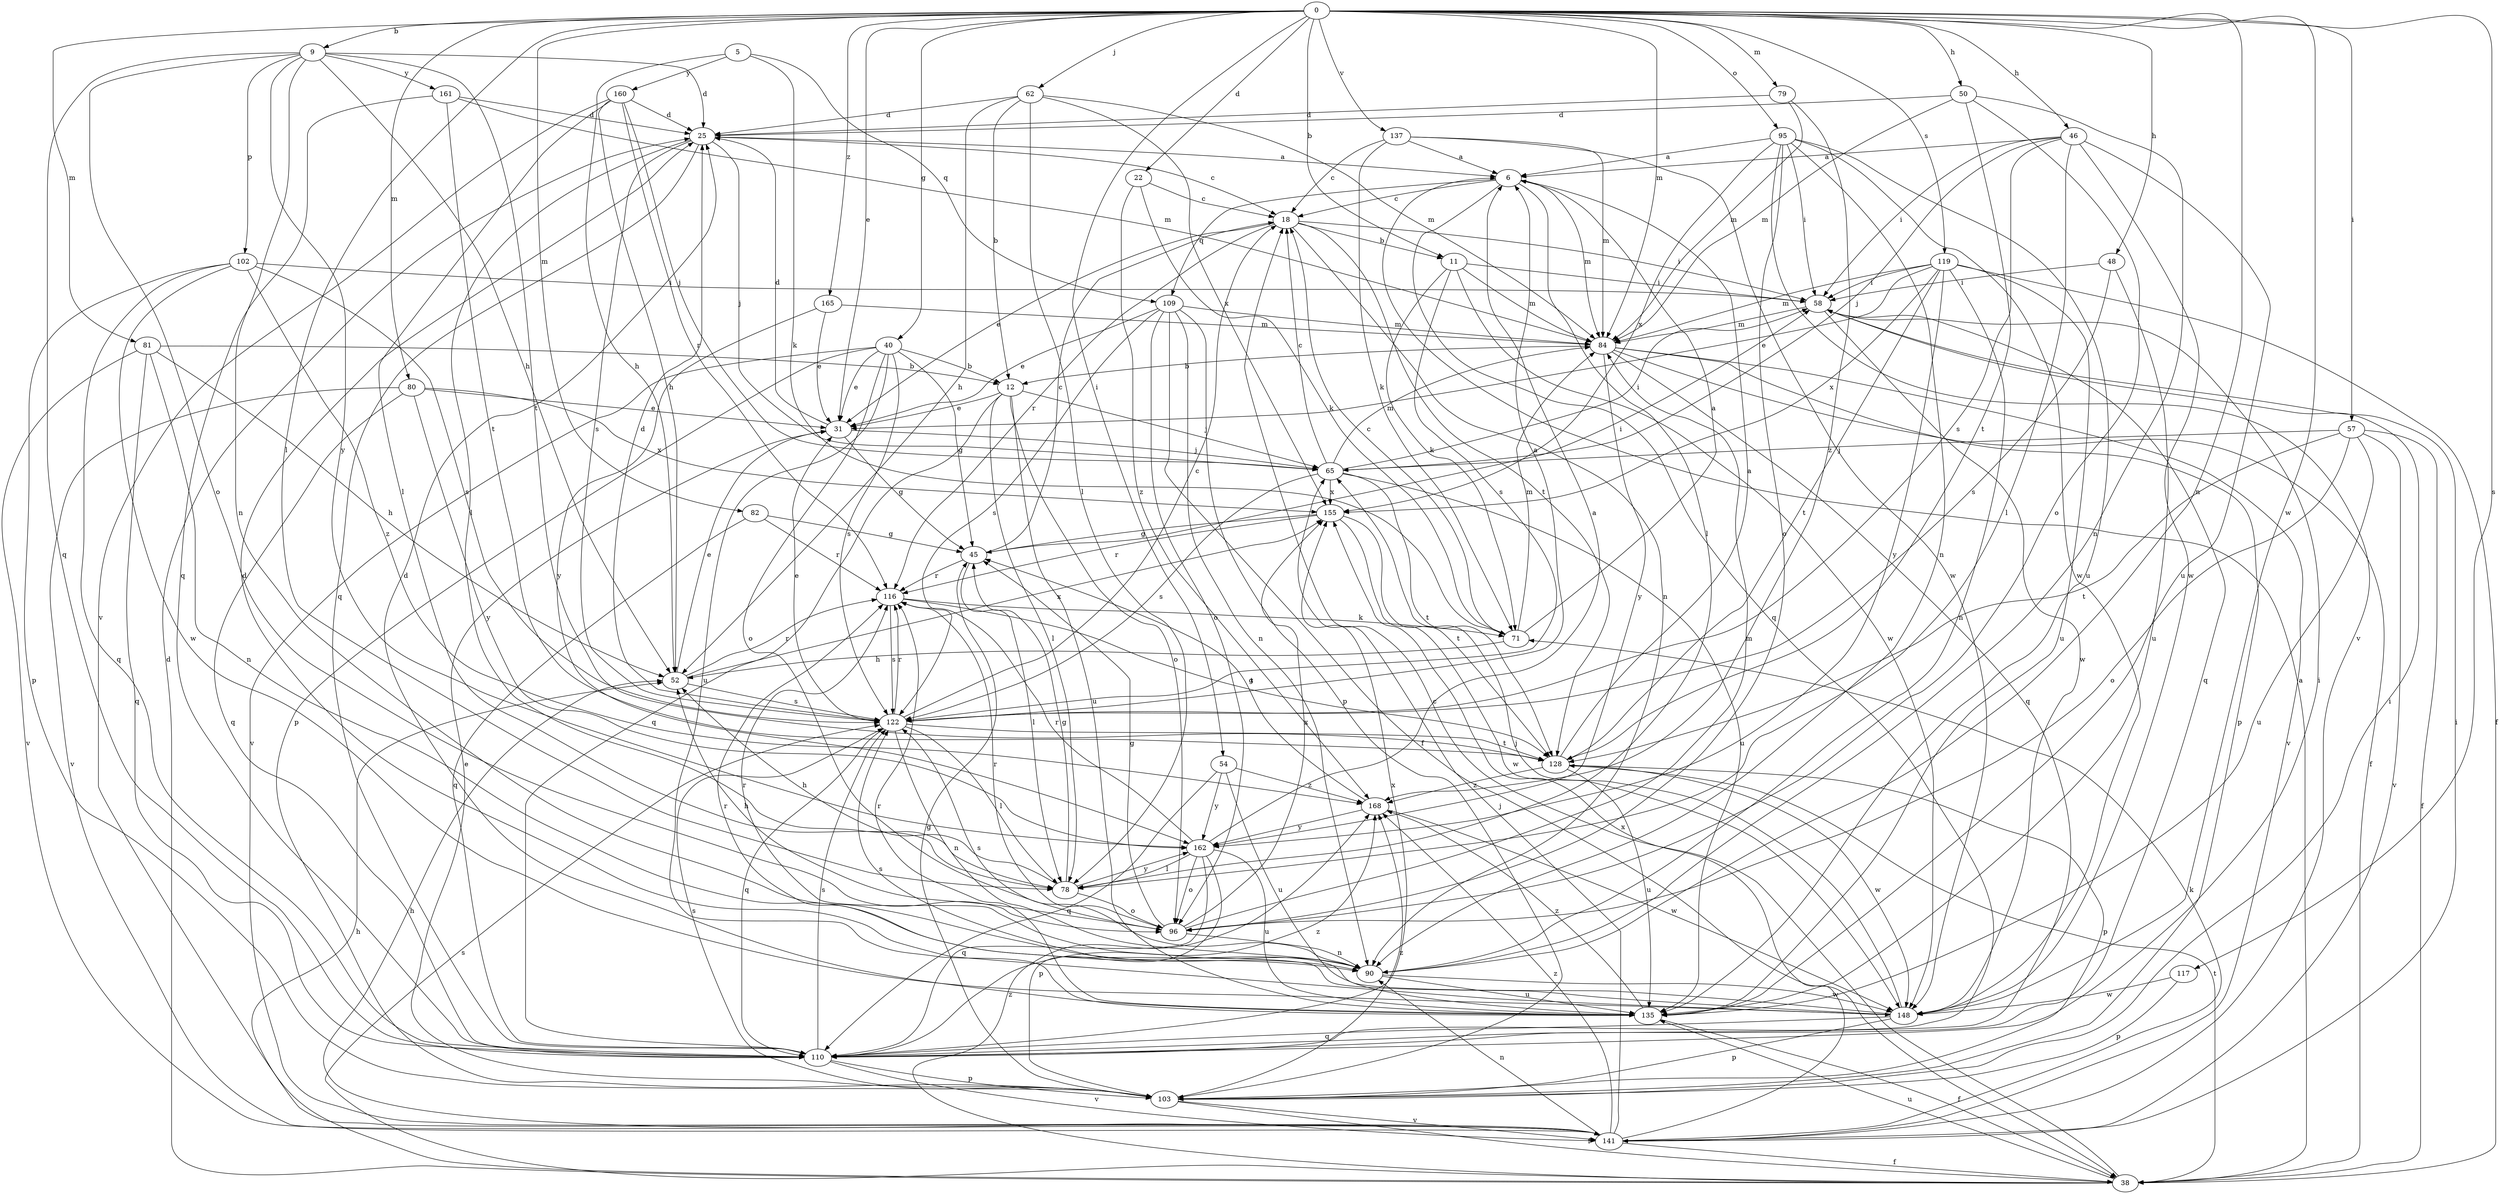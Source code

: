strict digraph  {
0;
5;
6;
9;
11;
12;
18;
22;
25;
31;
38;
40;
45;
46;
48;
50;
52;
54;
57;
58;
62;
65;
71;
78;
79;
80;
81;
82;
84;
90;
95;
96;
102;
103;
109;
110;
116;
117;
119;
122;
128;
135;
137;
141;
148;
155;
160;
161;
162;
165;
168;
0 -> 9  [label=b];
0 -> 11  [label=b];
0 -> 22  [label=d];
0 -> 31  [label=e];
0 -> 40  [label=g];
0 -> 46  [label=h];
0 -> 48  [label=h];
0 -> 50  [label=h];
0 -> 54  [label=i];
0 -> 57  [label=i];
0 -> 62  [label=j];
0 -> 78  [label=l];
0 -> 79  [label=m];
0 -> 80  [label=m];
0 -> 81  [label=m];
0 -> 82  [label=m];
0 -> 84  [label=m];
0 -> 90  [label=n];
0 -> 95  [label=o];
0 -> 117  [label=s];
0 -> 119  [label=s];
0 -> 137  [label=v];
0 -> 148  [label=w];
0 -> 165  [label=z];
5 -> 52  [label=h];
5 -> 71  [label=k];
5 -> 109  [label=q];
5 -> 160  [label=y];
6 -> 18  [label=c];
6 -> 78  [label=l];
6 -> 84  [label=m];
6 -> 109  [label=q];
6 -> 110  [label=q];
9 -> 25  [label=d];
9 -> 52  [label=h];
9 -> 90  [label=n];
9 -> 96  [label=o];
9 -> 102  [label=p];
9 -> 110  [label=q];
9 -> 128  [label=t];
9 -> 161  [label=y];
9 -> 162  [label=y];
11 -> 58  [label=i];
11 -> 71  [label=k];
11 -> 84  [label=m];
11 -> 122  [label=s];
11 -> 148  [label=w];
12 -> 31  [label=e];
12 -> 65  [label=j];
12 -> 78  [label=l];
12 -> 96  [label=o];
12 -> 110  [label=q];
12 -> 135  [label=u];
18 -> 11  [label=b];
18 -> 31  [label=e];
18 -> 58  [label=i];
18 -> 90  [label=n];
18 -> 116  [label=r];
18 -> 128  [label=t];
22 -> 18  [label=c];
22 -> 71  [label=k];
22 -> 168  [label=z];
25 -> 6  [label=a];
25 -> 18  [label=c];
25 -> 65  [label=j];
25 -> 78  [label=l];
25 -> 110  [label=q];
25 -> 122  [label=s];
31 -> 25  [label=d];
31 -> 45  [label=g];
31 -> 65  [label=j];
38 -> 6  [label=a];
38 -> 18  [label=c];
38 -> 25  [label=d];
38 -> 52  [label=h];
38 -> 122  [label=s];
38 -> 128  [label=t];
38 -> 135  [label=u];
38 -> 168  [label=z];
40 -> 12  [label=b];
40 -> 31  [label=e];
40 -> 45  [label=g];
40 -> 96  [label=o];
40 -> 103  [label=p];
40 -> 122  [label=s];
40 -> 135  [label=u];
40 -> 141  [label=v];
45 -> 18  [label=c];
45 -> 58  [label=i];
45 -> 78  [label=l];
45 -> 116  [label=r];
46 -> 6  [label=a];
46 -> 58  [label=i];
46 -> 65  [label=j];
46 -> 78  [label=l];
46 -> 122  [label=s];
46 -> 135  [label=u];
46 -> 148  [label=w];
48 -> 58  [label=i];
48 -> 122  [label=s];
48 -> 135  [label=u];
50 -> 25  [label=d];
50 -> 84  [label=m];
50 -> 90  [label=n];
50 -> 96  [label=o];
50 -> 128  [label=t];
52 -> 31  [label=e];
52 -> 116  [label=r];
52 -> 122  [label=s];
52 -> 155  [label=x];
54 -> 110  [label=q];
54 -> 135  [label=u];
54 -> 162  [label=y];
54 -> 168  [label=z];
57 -> 38  [label=f];
57 -> 65  [label=j];
57 -> 96  [label=o];
57 -> 128  [label=t];
57 -> 135  [label=u];
57 -> 141  [label=v];
58 -> 84  [label=m];
58 -> 110  [label=q];
58 -> 148  [label=w];
62 -> 12  [label=b];
62 -> 25  [label=d];
62 -> 52  [label=h];
62 -> 78  [label=l];
62 -> 84  [label=m];
62 -> 155  [label=x];
65 -> 18  [label=c];
65 -> 58  [label=i];
65 -> 84  [label=m];
65 -> 122  [label=s];
65 -> 128  [label=t];
65 -> 135  [label=u];
65 -> 155  [label=x];
71 -> 6  [label=a];
71 -> 18  [label=c];
71 -> 52  [label=h];
71 -> 84  [label=m];
78 -> 45  [label=g];
78 -> 52  [label=h];
78 -> 96  [label=o];
78 -> 162  [label=y];
79 -> 25  [label=d];
79 -> 84  [label=m];
79 -> 168  [label=z];
80 -> 31  [label=e];
80 -> 110  [label=q];
80 -> 141  [label=v];
80 -> 155  [label=x];
80 -> 162  [label=y];
81 -> 12  [label=b];
81 -> 52  [label=h];
81 -> 90  [label=n];
81 -> 110  [label=q];
81 -> 141  [label=v];
82 -> 45  [label=g];
82 -> 110  [label=q];
82 -> 116  [label=r];
84 -> 12  [label=b];
84 -> 38  [label=f];
84 -> 103  [label=p];
84 -> 110  [label=q];
84 -> 141  [label=v];
84 -> 162  [label=y];
90 -> 116  [label=r];
90 -> 122  [label=s];
90 -> 135  [label=u];
90 -> 148  [label=w];
95 -> 6  [label=a];
95 -> 58  [label=i];
95 -> 90  [label=n];
95 -> 96  [label=o];
95 -> 135  [label=u];
95 -> 141  [label=v];
95 -> 148  [label=w];
95 -> 155  [label=x];
96 -> 45  [label=g];
96 -> 52  [label=h];
96 -> 84  [label=m];
96 -> 90  [label=n];
96 -> 116  [label=r];
96 -> 155  [label=x];
102 -> 58  [label=i];
102 -> 103  [label=p];
102 -> 110  [label=q];
102 -> 122  [label=s];
102 -> 148  [label=w];
102 -> 168  [label=z];
103 -> 31  [label=e];
103 -> 38  [label=f];
103 -> 45  [label=g];
103 -> 58  [label=i];
103 -> 122  [label=s];
103 -> 141  [label=v];
103 -> 168  [label=z];
109 -> 31  [label=e];
109 -> 38  [label=f];
109 -> 84  [label=m];
109 -> 90  [label=n];
109 -> 96  [label=o];
109 -> 103  [label=p];
109 -> 122  [label=s];
110 -> 58  [label=i];
110 -> 103  [label=p];
110 -> 122  [label=s];
110 -> 141  [label=v];
110 -> 155  [label=x];
110 -> 168  [label=z];
116 -> 71  [label=k];
116 -> 122  [label=s];
116 -> 128  [label=t];
117 -> 103  [label=p];
117 -> 148  [label=w];
119 -> 31  [label=e];
119 -> 38  [label=f];
119 -> 58  [label=i];
119 -> 84  [label=m];
119 -> 90  [label=n];
119 -> 128  [label=t];
119 -> 135  [label=u];
119 -> 155  [label=x];
119 -> 162  [label=y];
122 -> 6  [label=a];
122 -> 18  [label=c];
122 -> 25  [label=d];
122 -> 31  [label=e];
122 -> 78  [label=l];
122 -> 90  [label=n];
122 -> 110  [label=q];
122 -> 116  [label=r];
122 -> 128  [label=t];
128 -> 6  [label=a];
128 -> 103  [label=p];
128 -> 135  [label=u];
128 -> 148  [label=w];
128 -> 168  [label=z];
135 -> 25  [label=d];
135 -> 38  [label=f];
135 -> 116  [label=r];
135 -> 168  [label=z];
137 -> 6  [label=a];
137 -> 18  [label=c];
137 -> 71  [label=k];
137 -> 84  [label=m];
137 -> 148  [label=w];
141 -> 38  [label=f];
141 -> 52  [label=h];
141 -> 58  [label=i];
141 -> 65  [label=j];
141 -> 71  [label=k];
141 -> 90  [label=n];
141 -> 155  [label=x];
141 -> 168  [label=z];
148 -> 25  [label=d];
148 -> 65  [label=j];
148 -> 103  [label=p];
148 -> 110  [label=q];
148 -> 116  [label=r];
148 -> 122  [label=s];
155 -> 45  [label=g];
155 -> 116  [label=r];
155 -> 128  [label=t];
155 -> 148  [label=w];
160 -> 25  [label=d];
160 -> 52  [label=h];
160 -> 65  [label=j];
160 -> 78  [label=l];
160 -> 116  [label=r];
160 -> 141  [label=v];
161 -> 25  [label=d];
161 -> 84  [label=m];
161 -> 110  [label=q];
161 -> 128  [label=t];
162 -> 6  [label=a];
162 -> 78  [label=l];
162 -> 96  [label=o];
162 -> 103  [label=p];
162 -> 110  [label=q];
162 -> 116  [label=r];
162 -> 135  [label=u];
165 -> 31  [label=e];
165 -> 84  [label=m];
165 -> 162  [label=y];
168 -> 45  [label=g];
168 -> 148  [label=w];
168 -> 162  [label=y];
}
